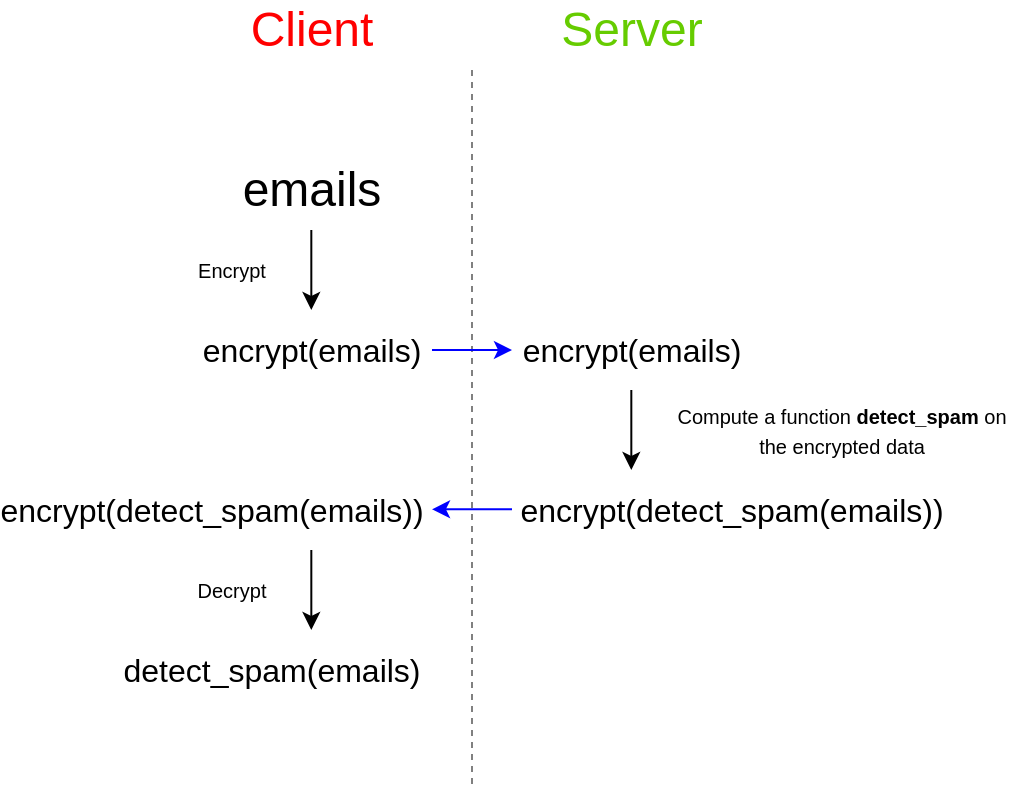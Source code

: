 <mxfile version="13.0.3" type="device"><diagram id="EnJuCoDef3eYOifWb7jD" name="Page-1"><mxGraphModel dx="1350" dy="816" grid="1" gridSize="10" guides="1" tooltips="1" connect="1" arrows="1" fold="1" page="1" pageScale="1" pageWidth="827" pageHeight="1169" math="0" shadow="0"><root><mxCell id="0"/><mxCell id="1" parent="0"/><mxCell id="m7YELwcs1nIRsvVDwM9J-1" value="&lt;font style=&quot;font-size: 24px&quot;&gt;emails&lt;/font&gt;" style="text;html=1;strokeColor=none;fillColor=none;align=center;verticalAlign=middle;whiteSpace=wrap;rounded=0;" parent="1" vertex="1"><mxGeometry x="160" y="170" width="40" height="20" as="geometry"/></mxCell><mxCell id="m7YELwcs1nIRsvVDwM9J-2" value="&lt;font style=&quot;font-size: 16px&quot;&gt;encrypt(emails)&lt;/font&gt;" style="text;html=1;strokeColor=none;fillColor=none;align=center;verticalAlign=middle;whiteSpace=wrap;rounded=0;" parent="1" vertex="1"><mxGeometry x="160" y="250" width="40" height="20" as="geometry"/></mxCell><mxCell id="m7YELwcs1nIRsvVDwM9J-4" value="" style="endArrow=classic;html=1;" parent="1" edge="1"><mxGeometry width="50" height="50" relative="1" as="geometry"><mxPoint x="179.66" y="200" as="sourcePoint"/><mxPoint x="179.66" y="240" as="targetPoint"/></mxGeometry></mxCell><mxCell id="m7YELwcs1nIRsvVDwM9J-5" value="" style="endArrow=none;dashed=1;html=1;strokeColor=#808080;" parent="1" edge="1"><mxGeometry width="50" height="50" relative="1" as="geometry"><mxPoint x="260" y="120" as="sourcePoint"/><mxPoint x="260" y="480" as="targetPoint"/></mxGeometry></mxCell><mxCell id="m7YELwcs1nIRsvVDwM9J-6" value="&lt;font style=&quot;font-size: 24px&quot; color=&quot;#ff0000&quot;&gt;Client&lt;/font&gt;" style="text;html=1;strokeColor=none;fillColor=none;align=center;verticalAlign=middle;whiteSpace=wrap;rounded=0;" parent="1" vertex="1"><mxGeometry x="160" y="90" width="40" height="20" as="geometry"/></mxCell><mxCell id="m7YELwcs1nIRsvVDwM9J-7" value="&lt;font style=&quot;font-size: 24px&quot; color=&quot;#66cc00&quot;&gt;Server&lt;/font&gt;" style="text;html=1;strokeColor=none;fillColor=none;align=center;verticalAlign=middle;whiteSpace=wrap;rounded=0;" parent="1" vertex="1"><mxGeometry x="320" y="90" width="40" height="20" as="geometry"/></mxCell><mxCell id="m7YELwcs1nIRsvVDwM9J-9" value="&lt;span style=&quot;font-size: 16px&quot;&gt;encrypt(emails)&lt;/span&gt;" style="text;html=1;strokeColor=none;fillColor=none;align=center;verticalAlign=middle;whiteSpace=wrap;rounded=0;" parent="1" vertex="1"><mxGeometry x="320" y="250" width="40" height="20" as="geometry"/></mxCell><mxCell id="m7YELwcs1nIRsvVDwM9J-10" value="" style="endArrow=classic;html=1;strokeColor=#0000FF;fillColor=#dae8fc;" parent="1" edge="1"><mxGeometry width="50" height="50" relative="1" as="geometry"><mxPoint x="240" y="260" as="sourcePoint"/><mxPoint x="280" y="260" as="targetPoint"/></mxGeometry></mxCell><mxCell id="m7YELwcs1nIRsvVDwM9J-11" value="&lt;span style=&quot;font-size: 16px&quot;&gt;encrypt(&lt;/span&gt;&lt;span style=&quot;font-size: 16px&quot;&gt;detect_spam(emails))&lt;/span&gt;" style="text;html=1;strokeColor=none;fillColor=none;align=center;verticalAlign=middle;whiteSpace=wrap;rounded=0;" parent="1" vertex="1"><mxGeometry x="370" y="330" width="40" height="20" as="geometry"/></mxCell><mxCell id="m7YELwcs1nIRsvVDwM9J-12" value="" style="endArrow=classic;html=1;" parent="1" edge="1"><mxGeometry width="50" height="50" relative="1" as="geometry"><mxPoint x="339.66" y="280" as="sourcePoint"/><mxPoint x="339.66" y="320" as="targetPoint"/></mxGeometry></mxCell><mxCell id="m7YELwcs1nIRsvVDwM9J-14" value="&lt;font style=&quot;font-size: 10px&quot;&gt;Compute a function &lt;b&gt;detect_spam&lt;/b&gt;&amp;nbsp;on the encrypted data&lt;/font&gt;" style="text;html=1;strokeColor=none;fillColor=none;align=center;verticalAlign=middle;whiteSpace=wrap;rounded=0;" parent="1" vertex="1"><mxGeometry x="360" y="290" width="170" height="20" as="geometry"/></mxCell><mxCell id="m7YELwcs1nIRsvVDwM9J-15" value="&lt;span style=&quot;font-size: 10px&quot;&gt;Encrypt&lt;/span&gt;" style="text;html=1;strokeColor=none;fillColor=none;align=center;verticalAlign=middle;whiteSpace=wrap;rounded=0;" parent="1" vertex="1"><mxGeometry x="120" y="210" width="40" height="20" as="geometry"/></mxCell><mxCell id="m7YELwcs1nIRsvVDwM9J-16" value="&lt;span style=&quot;font-size: 10px&quot;&gt;Decrypt&lt;/span&gt;" style="text;html=1;strokeColor=none;fillColor=none;align=center;verticalAlign=middle;whiteSpace=wrap;rounded=0;" parent="1" vertex="1"><mxGeometry x="120" y="370" width="40" height="20" as="geometry"/></mxCell><mxCell id="m7YELwcs1nIRsvVDwM9J-17" value="&lt;font style=&quot;font-size: 16px&quot;&gt;detect_spam(emails)&lt;/font&gt;" style="text;html=1;strokeColor=none;fillColor=none;align=center;verticalAlign=middle;whiteSpace=wrap;rounded=0;" parent="1" vertex="1"><mxGeometry x="140" y="410" width="40" height="20" as="geometry"/></mxCell><mxCell id="m7YELwcs1nIRsvVDwM9J-18" value="" style="endArrow=classic;html=1;" parent="1" edge="1"><mxGeometry width="50" height="50" relative="1" as="geometry"><mxPoint x="179.66" y="360" as="sourcePoint"/><mxPoint x="179.66" y="400" as="targetPoint"/></mxGeometry></mxCell><mxCell id="m7YELwcs1nIRsvVDwM9J-19" value="" style="endArrow=none;html=1;strokeColor=#0000FF;fillColor=#dae8fc;startArrow=classic;startFill=1;endFill=0;" parent="1" edge="1"><mxGeometry width="50" height="50" relative="1" as="geometry"><mxPoint x="240" y="339.66" as="sourcePoint"/><mxPoint x="280" y="339.66" as="targetPoint"/></mxGeometry></mxCell><mxCell id="ZwCc4dsgKwKpzmYnc2HT-3" value="&lt;span style=&quot;font-size: 16px&quot;&gt;encrypt(&lt;/span&gt;&lt;span style=&quot;font-size: 16px&quot;&gt;detect_spam(emails))&lt;/span&gt;" style="text;html=1;strokeColor=none;fillColor=none;align=center;verticalAlign=middle;whiteSpace=wrap;rounded=0;" vertex="1" parent="1"><mxGeometry x="110" y="330" width="40" height="20" as="geometry"/></mxCell></root></mxGraphModel></diagram></mxfile>